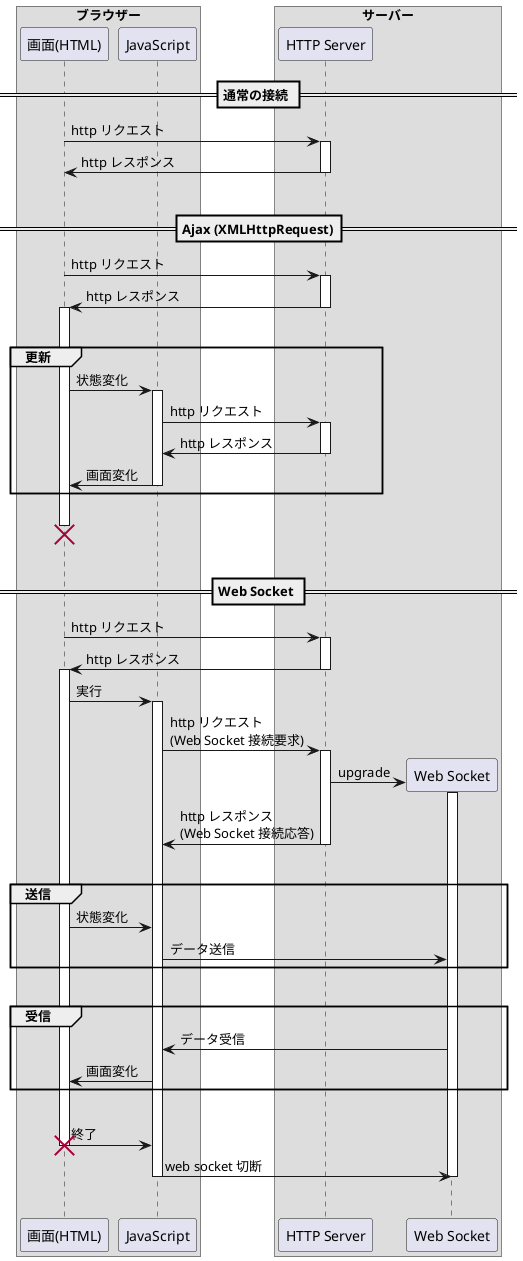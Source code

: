 @startuml

box "ブラウザー"
participant "画面(HTML)" as H
participant JavaScript as J
end box

box "サーバー"
participant "HTTP Server" as S

== 通常の接続 ==

H -> S: http リクエスト
activate S
S -> H: http レスポンス
deactivate S

|||

== Ajax (XMLHttpRequest)==

H -> S: http リクエスト
activate S
S -> H: http レスポンス
deactivate S
activate H

|||

group 更新
H -> J: 状態変化
activate J
J -> S: http リクエスト
activate S
S -> J: http レスポンス
deactivate S
J -> H: 画面変化
deactivate J
end

|||

destroy H

|||

== Web Socket ==

H -> S: http リクエスト
activate S
S -> H: http レスポンス
deactivate S
activate H

H -> J: 実行
activate J

J -> S: http リクエスト\n(Web Socket 接続要求)
activate S
create participant "Web Socket" as W
S -> W: upgrade
activate W
S -> J: http レスポンス\n(Web Socket 接続応答)
deactivate S

|||

group 送信
H -> J: 状態変化
J -> W: データ送信
end

|||

group 受信
W -> J: データ受信
J -> H: 画面変化
end

|||

H -> J: 終了
destroy H
J -> W: web socket 切断
deactivate J
deactivate W

|||

end box

@enduml